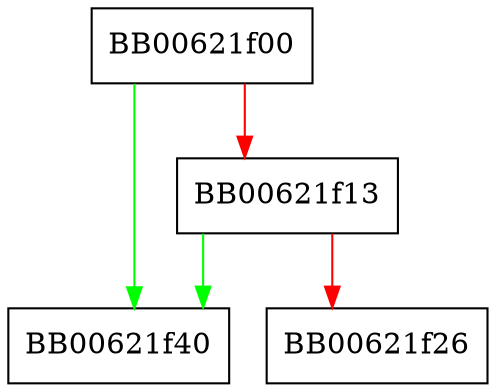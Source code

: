 digraph PKCS12_SAFEBAG_get1_crl {
  node [shape="box"];
  graph [splines=ortho];
  BB00621f00 -> BB00621f40 [color="green"];
  BB00621f00 -> BB00621f13 [color="red"];
  BB00621f13 -> BB00621f40 [color="green"];
  BB00621f13 -> BB00621f26 [color="red"];
}